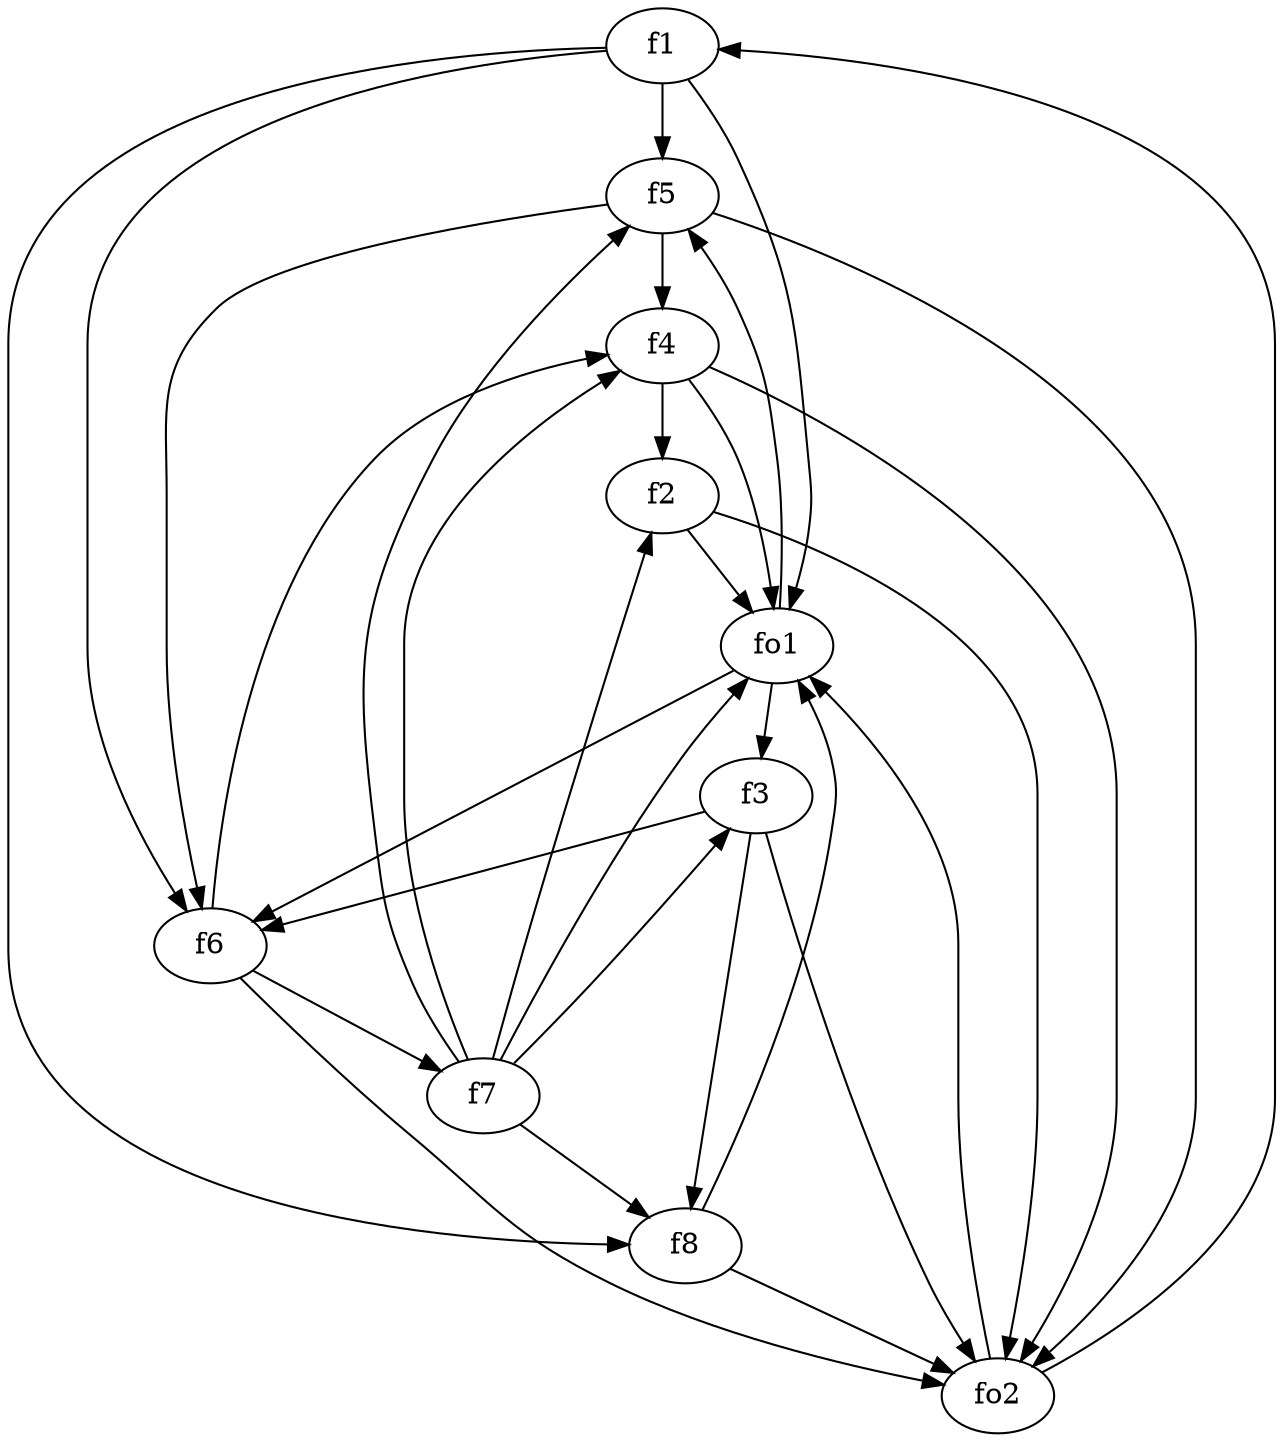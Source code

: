 strict digraph  {
f1;
f2;
f3;
f4;
f5;
f6;
f7;
f8;
fo1;
fo2;
f1 -> fo1  [weight=2];
f1 -> f6  [weight=2];
f1 -> f8  [weight=2];
f1 -> f5  [weight=2];
f2 -> fo2  [weight=2];
f2 -> fo1  [weight=2];
f3 -> fo2  [weight=2];
f3 -> f8  [weight=2];
f3 -> f6  [weight=2];
f4 -> fo2  [weight=2];
f4 -> f2  [weight=2];
f4 -> fo1  [weight=2];
f5 -> fo2  [weight=2];
f5 -> f4  [weight=2];
f5 -> f6  [weight=2];
f6 -> f4  [weight=2];
f6 -> f7  [weight=2];
f6 -> fo2  [weight=2];
f7 -> f3  [weight=2];
f7 -> fo1  [weight=2];
f7 -> f5  [weight=2];
f7 -> f8  [weight=2];
f7 -> f2  [weight=2];
f7 -> f4  [weight=2];
f8 -> fo1  [weight=2];
f8 -> fo2  [weight=2];
fo1 -> f3  [weight=2];
fo1 -> f5  [weight=2];
fo1 -> f6  [weight=2];
fo2 -> fo1  [weight=2];
fo2 -> f1  [weight=2];
}
